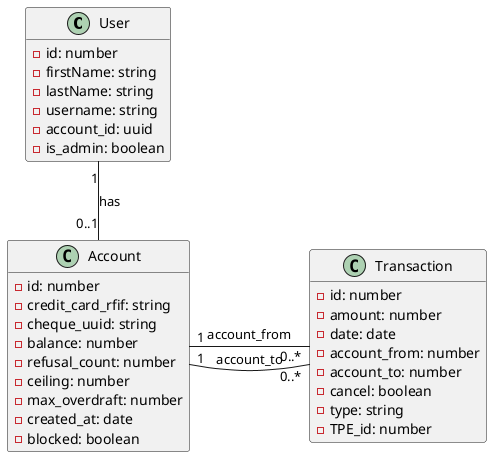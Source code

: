 @startuml Class

hide methods

class User {
    - id: number
    - firstName: string
    - lastName: string
    - username: string
    - account_id: uuid
    - is_admin: boolean
}

class Account {
    - id: number
    - credit_card_rfif: string
    - cheque_uuid: string
    - balance: number
    - refusal_count: number
    - ceiling: number
    - max_overdraft: number
    - created_at: date
    - blocked: boolean
}

class Transaction {
    - id: number
    - amount: number
    - date: date
    - account_from: number
    - account_to: number
    - cancel: boolean
    - type: string
    - TPE_id: number
}

User "1" -- "0..1" Account : has
Account "1" - "0..*" Transaction : account_from

Account "1" - "0..*" Transaction : account_to

@enduml

